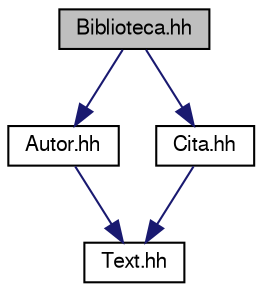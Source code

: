 digraph "Biblioteca.hh"
{
  edge [fontname="FreeSans",fontsize="10",labelfontname="FreeSans",labelfontsize="10"];
  node [fontname="FreeSans",fontsize="10",shape=record];
  Node1 [label="Biblioteca.hh",height=0.2,width=0.4,color="black", fillcolor="grey75", style="filled", fontcolor="black"];
  Node1 -> Node2 [color="midnightblue",fontsize="10",style="solid",fontname="FreeSans"];
  Node2 [label="Autor.hh",height=0.2,width=0.4,color="black", fillcolor="white", style="filled",URL="$_autor_8hh.html",tooltip="Especificació de la classe Autor. "];
  Node2 -> Node3 [color="midnightblue",fontsize="10",style="solid",fontname="FreeSans"];
  Node3 [label="Text.hh",height=0.2,width=0.4,color="black", fillcolor="white", style="filled",URL="$_text_8hh.html",tooltip="Especificació de la classe Text. "];
  Node1 -> Node4 [color="midnightblue",fontsize="10",style="solid",fontname="FreeSans"];
  Node4 [label="Cita.hh",height=0.2,width=0.4,color="black", fillcolor="white", style="filled",URL="$_cita_8hh.html",tooltip="Especificació de la classe Cita. "];
  Node4 -> Node3 [color="midnightblue",fontsize="10",style="solid",fontname="FreeSans"];
}
